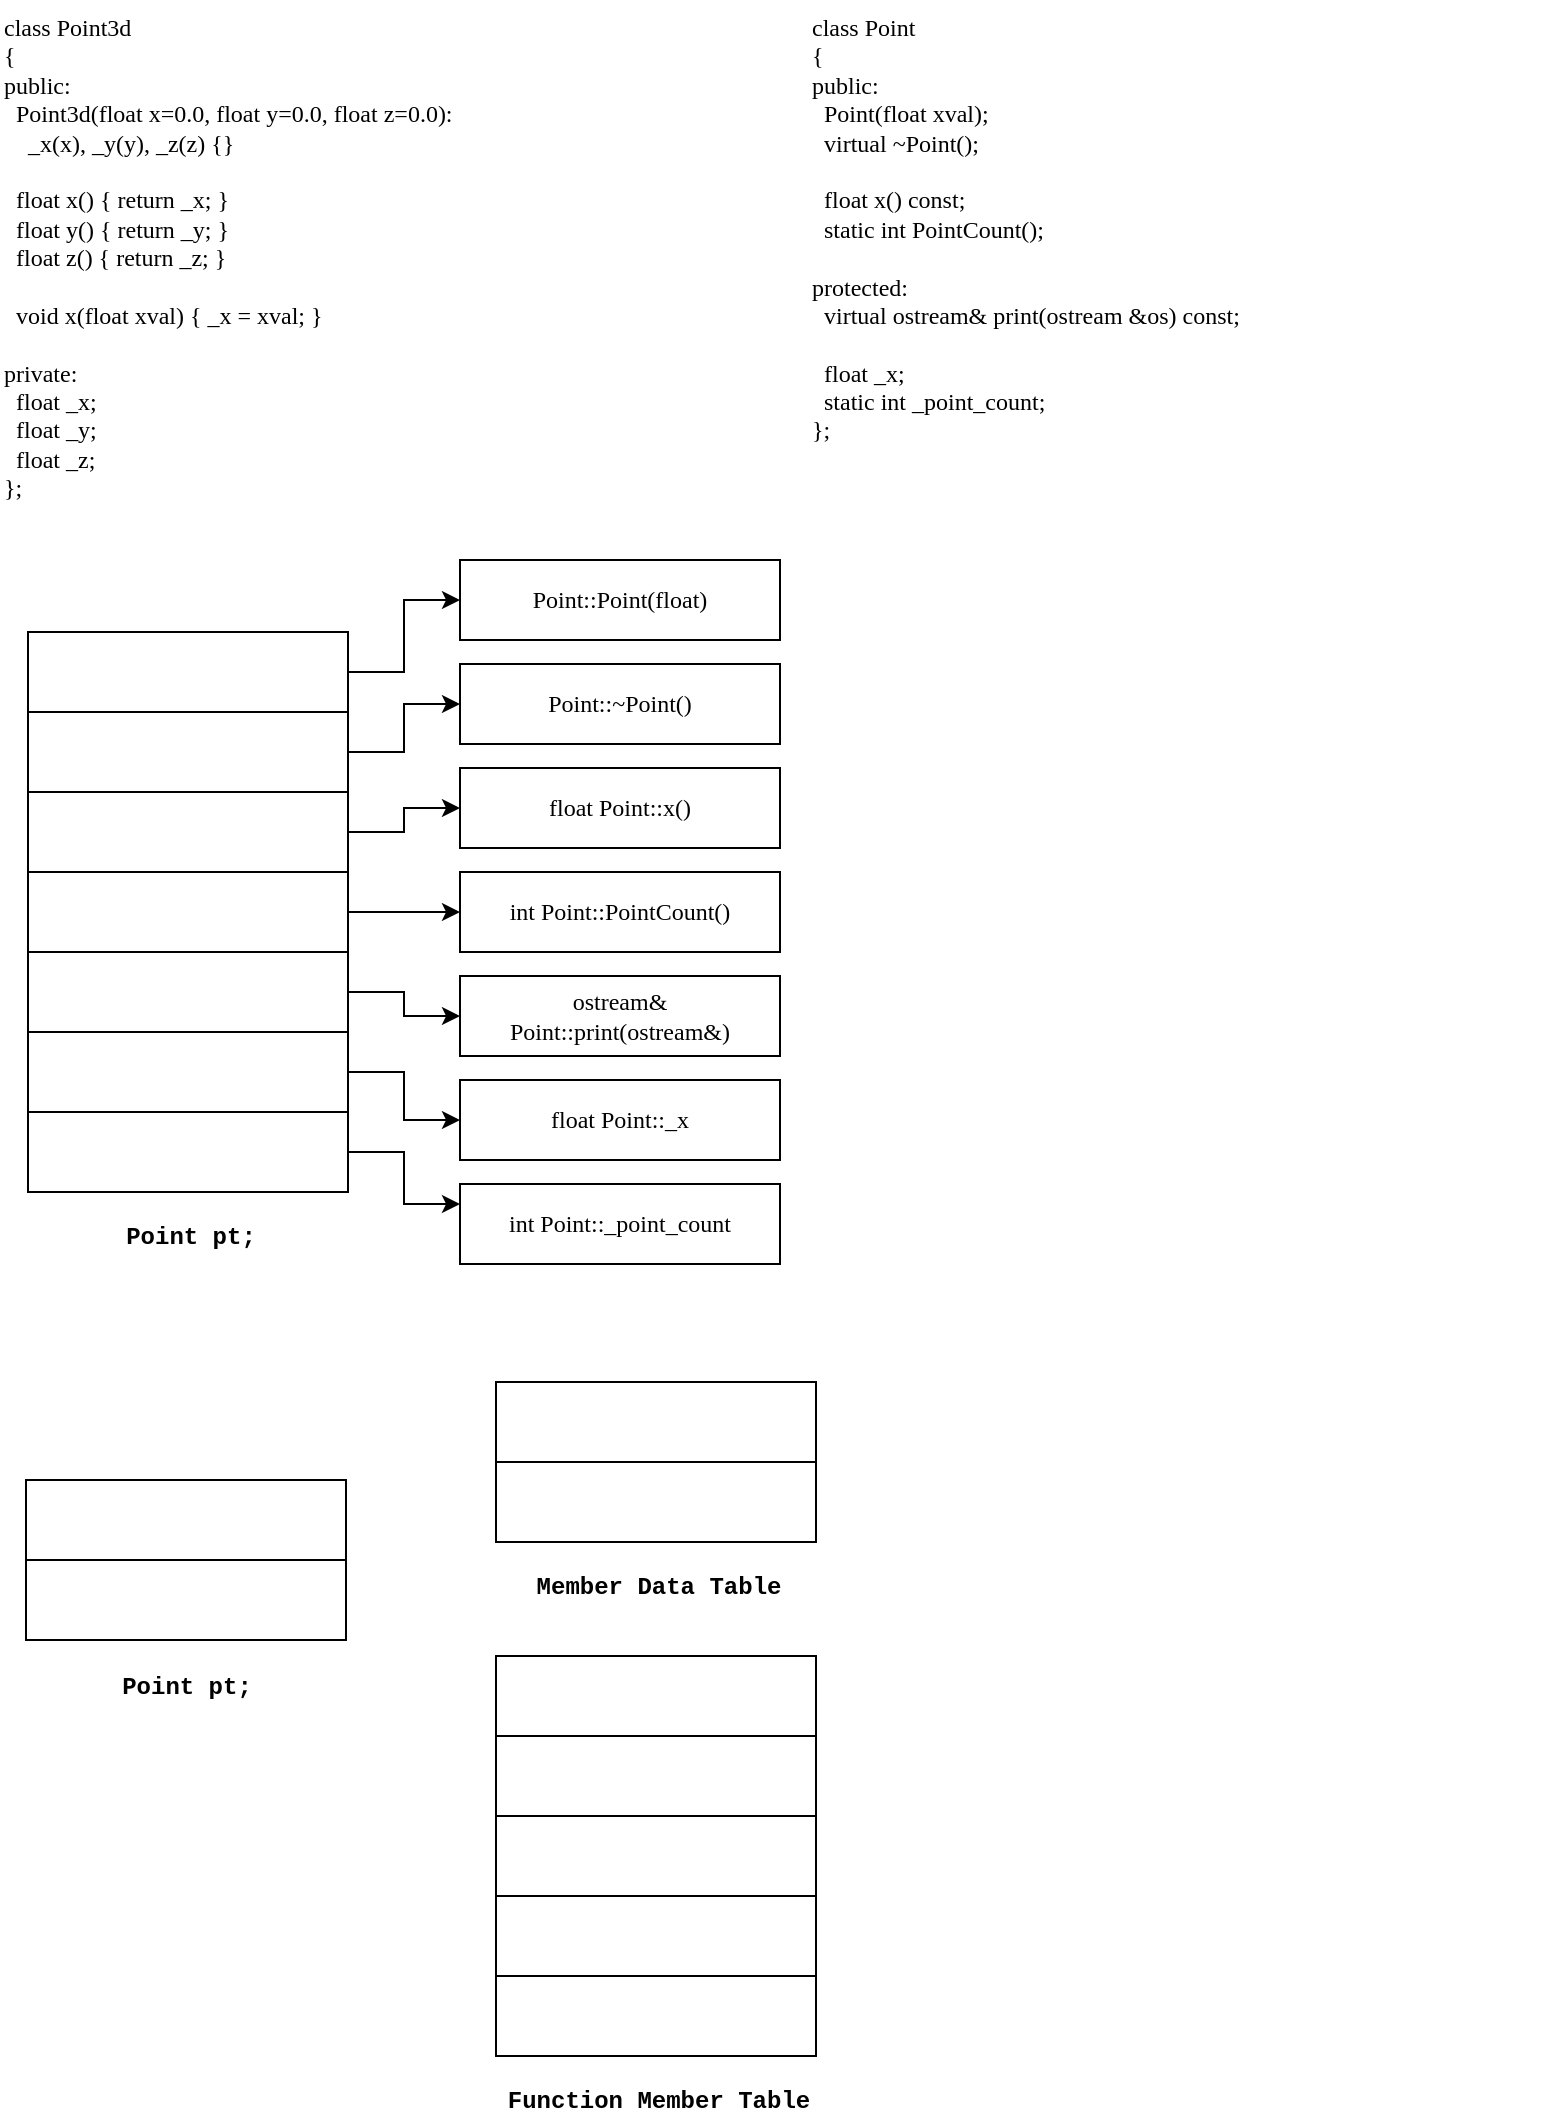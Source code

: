 <mxfile version="16.5.6" type="github">
  <diagram id="5rU9of_TcTJ-XJH-yoMr" name="Page-1">
    <mxGraphModel dx="1422" dy="794" grid="0" gridSize="10" guides="1" tooltips="1" connect="1" arrows="1" fold="1" page="1" pageScale="1" pageWidth="827" pageHeight="1169" math="0" shadow="0">
      <root>
        <mxCell id="0" />
        <mxCell id="1" parent="0" />
        <mxCell id="9wIEi08oW7rhxo8WKQpp-2" value="&lt;font face=&quot;Lucida Console&quot;&gt;class Point3d&amp;nbsp;&lt;br&gt;{&lt;br&gt;public:&lt;br&gt;&amp;nbsp; Point3d(float x=0.0, float y=0.0, float z=0.0):&lt;br&gt;&amp;nbsp; &amp;nbsp; _x(x), _y(y), _z(z) {}&lt;br&gt;&amp;nbsp;&amp;nbsp;&lt;br&gt;&amp;nbsp; float x() { return _x; }&lt;br&gt;&amp;nbsp; float y() { return _y; }&lt;br&gt;&amp;nbsp; float z() { return _z; }&lt;br&gt;&lt;br&gt;&amp;nbsp; void x(float xval) { _x = xval; }&lt;br&gt;&lt;br&gt;private:&lt;br&gt;&amp;nbsp; float _x;&lt;br&gt;&amp;nbsp; float _y;&lt;br&gt;&amp;nbsp; float _z;&lt;br&gt;};&lt;br&gt;&lt;/font&gt;" style="text;html=1;strokeColor=none;fillColor=none;align=left;verticalAlign=top;whiteSpace=wrap;rounded=0;" parent="1" vertex="1">
          <mxGeometry x="10" y="12" width="370" height="280" as="geometry" />
        </mxCell>
        <mxCell id="9wIEi08oW7rhxo8WKQpp-3" value="&lt;font face=&quot;Lucida Console&quot;&gt;class Point&lt;br&gt;{&lt;br&gt;public:&lt;br&gt;&amp;nbsp; Point(float xval);&lt;br&gt;&amp;nbsp; virtual ~Point();&lt;br&gt;&amp;nbsp;&amp;nbsp;&lt;br&gt;&amp;nbsp; float x() const;&lt;br&gt;&amp;nbsp; static int PointCount();&lt;br&gt;&lt;br&gt;protected:&lt;br&gt;&amp;nbsp; virtual ostream&amp;amp; print(ostream &amp;amp;os) const;&lt;br&gt;&lt;br&gt;&amp;nbsp; float _x;&lt;br&gt;&amp;nbsp; static int _point_count;&lt;br&gt;};&lt;br&gt;&lt;/font&gt;" style="text;html=1;strokeColor=none;fillColor=none;align=left;verticalAlign=top;whiteSpace=wrap;rounded=0;" parent="1" vertex="1">
          <mxGeometry x="414" y="12" width="370" height="280" as="geometry" />
        </mxCell>
        <mxCell id="9wIEi08oW7rhxo8WKQpp-57" style="edgeStyle=orthogonalEdgeStyle;rounded=0;orthogonalLoop=1;jettySize=auto;html=1;exitX=1;exitY=0.5;exitDx=0;exitDy=0;entryX=0;entryY=0.5;entryDx=0;entryDy=0;fontFamily=Lucida Console;" parent="1" source="9wIEi08oW7rhxo8WKQpp-36" target="9wIEi08oW7rhxo8WKQpp-50" edge="1">
          <mxGeometry relative="1" as="geometry" />
        </mxCell>
        <mxCell id="9wIEi08oW7rhxo8WKQpp-36" value="" style="swimlane;fontStyle=0;childLayout=stackLayout;horizontal=1;startSize=0;horizontalStack=0;resizeParent=1;resizeParentMax=0;resizeLast=0;collapsible=1;marginBottom=0;align=center;fontSize=14;fontFamily=Lucida Console;swimlaneLine=1;" parent="1" vertex="1">
          <mxGeometry x="24" y="328" width="160" height="280" as="geometry" />
        </mxCell>
        <mxCell id="9wIEi08oW7rhxo8WKQpp-34" value="" style="whiteSpace=wrap;html=1;align=center;fontFamily=Lucida Console;" parent="9wIEi08oW7rhxo8WKQpp-36" vertex="1">
          <mxGeometry width="160" height="40" as="geometry" />
        </mxCell>
        <mxCell id="9wIEi08oW7rhxo8WKQpp-40" value="" style="whiteSpace=wrap;html=1;align=center;fontFamily=Lucida Console;" parent="9wIEi08oW7rhxo8WKQpp-36" vertex="1">
          <mxGeometry y="40" width="160" height="40" as="geometry" />
        </mxCell>
        <mxCell id="9wIEi08oW7rhxo8WKQpp-41" value="" style="whiteSpace=wrap;html=1;align=center;fontFamily=Lucida Console;" parent="9wIEi08oW7rhxo8WKQpp-36" vertex="1">
          <mxGeometry y="80" width="160" height="40" as="geometry" />
        </mxCell>
        <mxCell id="9wIEi08oW7rhxo8WKQpp-42" value="" style="whiteSpace=wrap;html=1;align=center;fontFamily=Lucida Console;" parent="9wIEi08oW7rhxo8WKQpp-36" vertex="1">
          <mxGeometry y="120" width="160" height="40" as="geometry" />
        </mxCell>
        <mxCell id="9wIEi08oW7rhxo8WKQpp-43" value="" style="whiteSpace=wrap;html=1;align=center;fontFamily=Lucida Console;" parent="9wIEi08oW7rhxo8WKQpp-36" vertex="1">
          <mxGeometry y="160" width="160" height="40" as="geometry" />
        </mxCell>
        <mxCell id="9wIEi08oW7rhxo8WKQpp-44" value="" style="whiteSpace=wrap;html=1;align=center;fontFamily=Lucida Console;" parent="9wIEi08oW7rhxo8WKQpp-36" vertex="1">
          <mxGeometry y="200" width="160" height="40" as="geometry" />
        </mxCell>
        <mxCell id="9wIEi08oW7rhxo8WKQpp-45" value="" style="whiteSpace=wrap;html=1;align=center;fontFamily=Lucida Console;" parent="9wIEi08oW7rhxo8WKQpp-36" vertex="1">
          <mxGeometry y="240" width="160" height="40" as="geometry" />
        </mxCell>
        <mxCell id="9wIEi08oW7rhxo8WKQpp-47" value="Point::Point(float)" style="whiteSpace=wrap;html=1;align=center;fontFamily=Lucida Console;" parent="1" vertex="1">
          <mxGeometry x="240" y="292" width="160" height="40" as="geometry" />
        </mxCell>
        <mxCell id="9wIEi08oW7rhxo8WKQpp-48" value="Point::~Point()" style="whiteSpace=wrap;html=1;align=center;fontFamily=Lucida Console;" parent="1" vertex="1">
          <mxGeometry x="240" y="344" width="160" height="40" as="geometry" />
        </mxCell>
        <mxCell id="9wIEi08oW7rhxo8WKQpp-49" value="float Point::x()" style="whiteSpace=wrap;html=1;align=center;fontFamily=Lucida Console;" parent="1" vertex="1">
          <mxGeometry x="240" y="396" width="160" height="40" as="geometry" />
        </mxCell>
        <mxCell id="9wIEi08oW7rhxo8WKQpp-50" value="int Point::PointCount()" style="whiteSpace=wrap;html=1;align=center;fontFamily=Lucida Console;" parent="1" vertex="1">
          <mxGeometry x="240" y="448" width="160" height="40" as="geometry" />
        </mxCell>
        <mxCell id="9wIEi08oW7rhxo8WKQpp-51" value="ostream&amp;amp; Point::print(ostream&amp;amp;)" style="whiteSpace=wrap;html=1;align=center;fontFamily=Lucida Console;" parent="1" vertex="1">
          <mxGeometry x="240" y="500" width="160" height="40" as="geometry" />
        </mxCell>
        <mxCell id="9wIEi08oW7rhxo8WKQpp-52" value="float Point::_x" style="whiteSpace=wrap;html=1;align=center;fontFamily=Lucida Console;" parent="1" vertex="1">
          <mxGeometry x="240" y="552" width="160" height="40" as="geometry" />
        </mxCell>
        <mxCell id="9wIEi08oW7rhxo8WKQpp-53" value="int Point::_point_count" style="whiteSpace=wrap;html=1;align=center;fontFamily=Lucida Console;" parent="1" vertex="1">
          <mxGeometry x="240" y="604" width="160" height="40" as="geometry" />
        </mxCell>
        <mxCell id="9wIEi08oW7rhxo8WKQpp-54" style="edgeStyle=orthogonalEdgeStyle;rounded=0;orthogonalLoop=1;jettySize=auto;html=1;exitX=1;exitY=0.5;exitDx=0;exitDy=0;entryX=0;entryY=0.5;entryDx=0;entryDy=0;fontFamily=Lucida Console;" parent="1" source="9wIEi08oW7rhxo8WKQpp-34" target="9wIEi08oW7rhxo8WKQpp-47" edge="1">
          <mxGeometry relative="1" as="geometry" />
        </mxCell>
        <mxCell id="9wIEi08oW7rhxo8WKQpp-55" style="edgeStyle=orthogonalEdgeStyle;rounded=0;orthogonalLoop=1;jettySize=auto;html=1;exitX=1;exitY=0.5;exitDx=0;exitDy=0;entryX=0;entryY=0.5;entryDx=0;entryDy=0;fontFamily=Lucida Console;" parent="1" source="9wIEi08oW7rhxo8WKQpp-40" target="9wIEi08oW7rhxo8WKQpp-48" edge="1">
          <mxGeometry relative="1" as="geometry" />
        </mxCell>
        <mxCell id="9wIEi08oW7rhxo8WKQpp-56" style="edgeStyle=orthogonalEdgeStyle;rounded=0;orthogonalLoop=1;jettySize=auto;html=1;exitX=1;exitY=0.5;exitDx=0;exitDy=0;entryX=0;entryY=0.5;entryDx=0;entryDy=0;fontFamily=Lucida Console;" parent="1" source="9wIEi08oW7rhxo8WKQpp-41" target="9wIEi08oW7rhxo8WKQpp-49" edge="1">
          <mxGeometry relative="1" as="geometry" />
        </mxCell>
        <mxCell id="9wIEi08oW7rhxo8WKQpp-58" style="edgeStyle=orthogonalEdgeStyle;rounded=0;orthogonalLoop=1;jettySize=auto;html=1;exitX=1;exitY=0.5;exitDx=0;exitDy=0;entryX=0;entryY=0.5;entryDx=0;entryDy=0;fontFamily=Lucida Console;" parent="1" source="9wIEi08oW7rhxo8WKQpp-43" target="9wIEi08oW7rhxo8WKQpp-51" edge="1">
          <mxGeometry relative="1" as="geometry" />
        </mxCell>
        <mxCell id="9wIEi08oW7rhxo8WKQpp-59" style="edgeStyle=orthogonalEdgeStyle;rounded=0;orthogonalLoop=1;jettySize=auto;html=1;exitX=1;exitY=0.5;exitDx=0;exitDy=0;entryX=0;entryY=0.5;entryDx=0;entryDy=0;fontFamily=Lucida Console;" parent="1" source="9wIEi08oW7rhxo8WKQpp-44" target="9wIEi08oW7rhxo8WKQpp-52" edge="1">
          <mxGeometry relative="1" as="geometry" />
        </mxCell>
        <mxCell id="9wIEi08oW7rhxo8WKQpp-60" style="edgeStyle=orthogonalEdgeStyle;rounded=0;orthogonalLoop=1;jettySize=auto;html=1;exitX=1;exitY=0.5;exitDx=0;exitDy=0;entryX=0;entryY=0.25;entryDx=0;entryDy=0;fontFamily=Lucida Console;" parent="1" source="9wIEi08oW7rhxo8WKQpp-45" target="9wIEi08oW7rhxo8WKQpp-53" edge="1">
          <mxGeometry relative="1" as="geometry" />
        </mxCell>
        <mxCell id="EI5eYcI0p2kbyzcFv4fI-1" value="&lt;font face=&quot;Courier New&quot;&gt;&lt;b&gt;Point pt;&lt;/b&gt;&lt;/font&gt;" style="text;html=1;resizable=0;autosize=1;align=center;verticalAlign=middle;points=[];fillColor=none;strokeColor=none;rounded=0;" vertex="1" parent="1">
          <mxGeometry x="67" y="620" width="75" height="19" as="geometry" />
        </mxCell>
        <mxCell id="EI5eYcI0p2kbyzcFv4fI-2" value="" style="swimlane;fontStyle=0;childLayout=stackLayout;horizontal=1;startSize=0;horizontalStack=0;resizeParent=1;resizeParentMax=0;resizeLast=0;collapsible=1;marginBottom=0;align=center;fontSize=14;fontFamily=Lucida Console;swimlaneLine=1;" vertex="1" parent="1">
          <mxGeometry x="23" y="752" width="160" height="80" as="geometry" />
        </mxCell>
        <mxCell id="EI5eYcI0p2kbyzcFv4fI-3" value="" style="whiteSpace=wrap;html=1;align=center;fontFamily=Lucida Console;" vertex="1" parent="EI5eYcI0p2kbyzcFv4fI-2">
          <mxGeometry width="160" height="40" as="geometry" />
        </mxCell>
        <mxCell id="EI5eYcI0p2kbyzcFv4fI-4" value="" style="whiteSpace=wrap;html=1;align=center;fontFamily=Lucida Console;" vertex="1" parent="EI5eYcI0p2kbyzcFv4fI-2">
          <mxGeometry y="40" width="160" height="40" as="geometry" />
        </mxCell>
        <mxCell id="EI5eYcI0p2kbyzcFv4fI-10" value="" style="swimlane;fontStyle=0;childLayout=stackLayout;horizontal=1;startSize=0;horizontalStack=0;resizeParent=1;resizeParentMax=0;resizeLast=0;collapsible=1;marginBottom=0;align=center;fontSize=14;fontFamily=Lucida Console;swimlaneLine=1;" vertex="1" parent="1">
          <mxGeometry x="258" y="703" width="160" height="80" as="geometry" />
        </mxCell>
        <mxCell id="EI5eYcI0p2kbyzcFv4fI-11" value="" style="whiteSpace=wrap;html=1;align=center;fontFamily=Lucida Console;" vertex="1" parent="EI5eYcI0p2kbyzcFv4fI-10">
          <mxGeometry width="160" height="40" as="geometry" />
        </mxCell>
        <mxCell id="EI5eYcI0p2kbyzcFv4fI-12" value="" style="whiteSpace=wrap;html=1;align=center;fontFamily=Lucida Console;" vertex="1" parent="EI5eYcI0p2kbyzcFv4fI-10">
          <mxGeometry y="40" width="160" height="40" as="geometry" />
        </mxCell>
        <mxCell id="EI5eYcI0p2kbyzcFv4fI-13" value="" style="swimlane;fontStyle=0;childLayout=stackLayout;horizontal=1;startSize=0;horizontalStack=0;resizeParent=1;resizeParentMax=0;resizeLast=0;collapsible=1;marginBottom=0;align=center;fontSize=14;fontFamily=Lucida Console;swimlaneLine=1;" vertex="1" parent="1">
          <mxGeometry x="258" y="840" width="160" height="200" as="geometry" />
        </mxCell>
        <mxCell id="EI5eYcI0p2kbyzcFv4fI-14" value="" style="whiteSpace=wrap;html=1;align=center;fontFamily=Lucida Console;" vertex="1" parent="EI5eYcI0p2kbyzcFv4fI-13">
          <mxGeometry width="160" height="40" as="geometry" />
        </mxCell>
        <mxCell id="EI5eYcI0p2kbyzcFv4fI-15" value="" style="whiteSpace=wrap;html=1;align=center;fontFamily=Lucida Console;" vertex="1" parent="EI5eYcI0p2kbyzcFv4fI-13">
          <mxGeometry y="40" width="160" height="40" as="geometry" />
        </mxCell>
        <mxCell id="EI5eYcI0p2kbyzcFv4fI-19" value="" style="whiteSpace=wrap;html=1;align=center;fontFamily=Lucida Console;" vertex="1" parent="EI5eYcI0p2kbyzcFv4fI-13">
          <mxGeometry y="80" width="160" height="40" as="geometry" />
        </mxCell>
        <mxCell id="EI5eYcI0p2kbyzcFv4fI-20" value="" style="whiteSpace=wrap;html=1;align=center;fontFamily=Lucida Console;" vertex="1" parent="EI5eYcI0p2kbyzcFv4fI-13">
          <mxGeometry y="120" width="160" height="40" as="geometry" />
        </mxCell>
        <mxCell id="EI5eYcI0p2kbyzcFv4fI-21" value="" style="whiteSpace=wrap;html=1;align=center;fontFamily=Lucida Console;" vertex="1" parent="EI5eYcI0p2kbyzcFv4fI-13">
          <mxGeometry y="160" width="160" height="40" as="geometry" />
        </mxCell>
        <mxCell id="EI5eYcI0p2kbyzcFv4fI-16" value="&lt;font face=&quot;Courier New&quot;&gt;&lt;b&gt;Point pt;&lt;/b&gt;&lt;/font&gt;" style="text;html=1;resizable=0;autosize=1;align=center;verticalAlign=middle;points=[];fillColor=none;strokeColor=none;rounded=0;" vertex="1" parent="1">
          <mxGeometry x="65.5" y="845" width="75" height="19" as="geometry" />
        </mxCell>
        <mxCell id="EI5eYcI0p2kbyzcFv4fI-17" value="&lt;font face=&quot;Courier New&quot;&gt;&lt;b&gt;Member Data Table&lt;/b&gt;&lt;/font&gt;" style="text;html=1;resizable=0;autosize=1;align=center;verticalAlign=middle;points=[];fillColor=none;strokeColor=none;rounded=0;" vertex="1" parent="1">
          <mxGeometry x="272.5" y="795" width="132" height="19" as="geometry" />
        </mxCell>
        <mxCell id="EI5eYcI0p2kbyzcFv4fI-18" value="&lt;font face=&quot;Courier New&quot;&gt;&lt;b&gt;Function Member Table&lt;/b&gt;&lt;/font&gt;" style="text;html=1;resizable=0;autosize=1;align=center;verticalAlign=middle;points=[];fillColor=none;strokeColor=none;rounded=0;" vertex="1" parent="1">
          <mxGeometry x="258.5" y="1052" width="161" height="19" as="geometry" />
        </mxCell>
      </root>
    </mxGraphModel>
  </diagram>
</mxfile>

